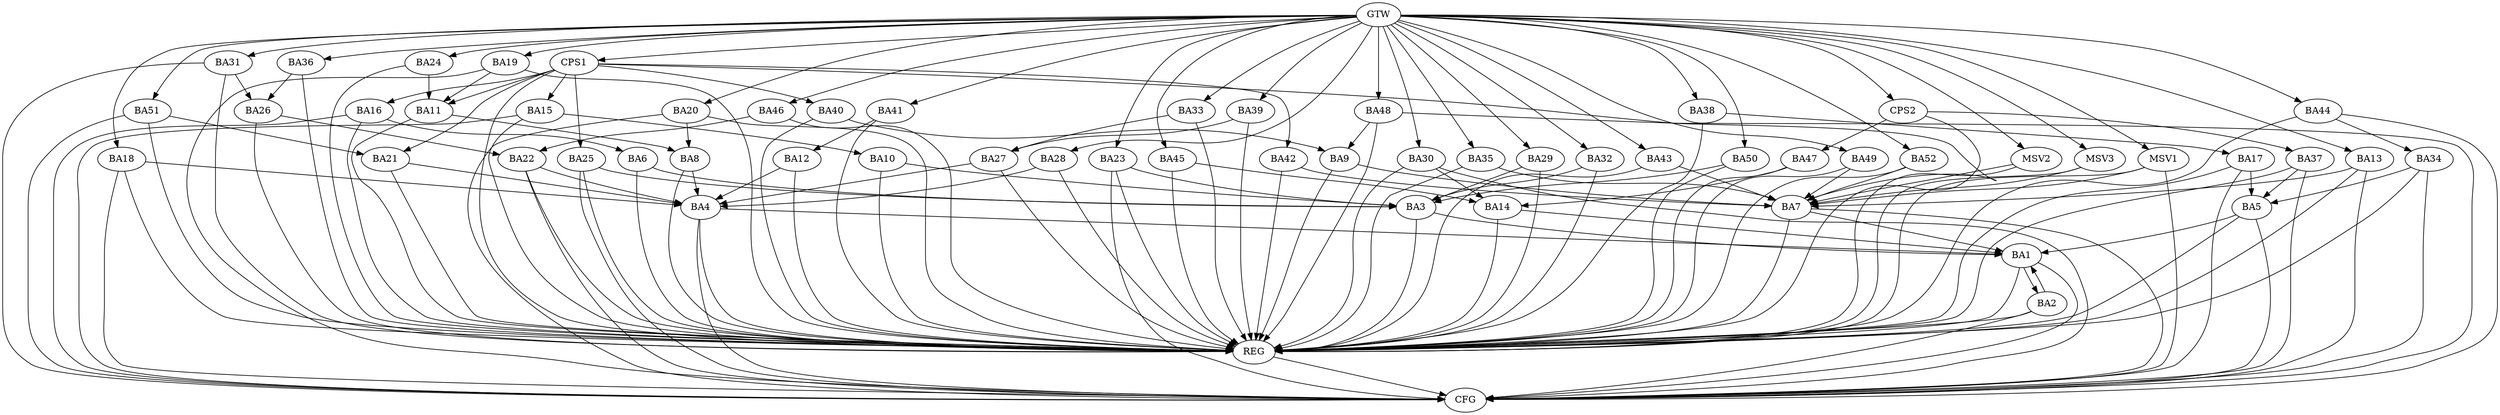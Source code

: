 strict digraph G {
  BA1 [ label="BA1" ];
  BA2 [ label="BA2" ];
  BA3 [ label="BA3" ];
  BA4 [ label="BA4" ];
  BA5 [ label="BA5" ];
  BA6 [ label="BA6" ];
  BA7 [ label="BA7" ];
  BA8 [ label="BA8" ];
  BA9 [ label="BA9" ];
  BA10 [ label="BA10" ];
  BA11 [ label="BA11" ];
  BA12 [ label="BA12" ];
  BA13 [ label="BA13" ];
  BA14 [ label="BA14" ];
  BA15 [ label="BA15" ];
  BA16 [ label="BA16" ];
  BA17 [ label="BA17" ];
  BA18 [ label="BA18" ];
  BA19 [ label="BA19" ];
  BA20 [ label="BA20" ];
  BA21 [ label="BA21" ];
  BA22 [ label="BA22" ];
  BA23 [ label="BA23" ];
  BA24 [ label="BA24" ];
  BA25 [ label="BA25" ];
  BA26 [ label="BA26" ];
  BA27 [ label="BA27" ];
  BA28 [ label="BA28" ];
  BA29 [ label="BA29" ];
  BA30 [ label="BA30" ];
  BA31 [ label="BA31" ];
  BA32 [ label="BA32" ];
  BA33 [ label="BA33" ];
  BA34 [ label="BA34" ];
  BA35 [ label="BA35" ];
  BA36 [ label="BA36" ];
  BA37 [ label="BA37" ];
  BA38 [ label="BA38" ];
  BA39 [ label="BA39" ];
  BA40 [ label="BA40" ];
  BA41 [ label="BA41" ];
  BA42 [ label="BA42" ];
  BA43 [ label="BA43" ];
  BA44 [ label="BA44" ];
  BA45 [ label="BA45" ];
  BA46 [ label="BA46" ];
  BA47 [ label="BA47" ];
  BA48 [ label="BA48" ];
  BA49 [ label="BA49" ];
  BA50 [ label="BA50" ];
  BA51 [ label="BA51" ];
  BA52 [ label="BA52" ];
  CPS1 [ label="CPS1" ];
  CPS2 [ label="CPS2" ];
  GTW [ label="GTW" ];
  REG [ label="REG" ];
  CFG [ label="CFG" ];
  MSV1 [ label="MSV1" ];
  MSV2 [ label="MSV2" ];
  MSV3 [ label="MSV3" ];
  BA1 -> BA2;
  BA2 -> BA1;
  BA3 -> BA1;
  BA4 -> BA1;
  BA5 -> BA1;
  BA6 -> BA3;
  BA7 -> BA1;
  BA8 -> BA4;
  BA9 -> BA7;
  BA10 -> BA3;
  BA11 -> BA8;
  BA12 -> BA4;
  BA13 -> BA7;
  BA14 -> BA1;
  BA15 -> BA10;
  BA16 -> BA6;
  BA17 -> BA5;
  BA18 -> BA4;
  BA19 -> BA11;
  BA20 -> BA8;
  BA21 -> BA4;
  BA22 -> BA4;
  BA23 -> BA3;
  BA24 -> BA11;
  BA25 -> BA3;
  BA26 -> BA22;
  BA27 -> BA4;
  BA28 -> BA4;
  BA29 -> BA3;
  BA30 -> BA14;
  BA31 -> BA26;
  BA32 -> BA3;
  BA33 -> BA27;
  BA34 -> BA5;
  BA35 -> BA7;
  BA36 -> BA26;
  BA37 -> BA5;
  BA38 -> BA17;
  BA39 -> BA27;
  BA40 -> BA9;
  BA41 -> BA12;
  BA42 -> BA7;
  BA43 -> BA7;
  BA44 -> BA34;
  BA45 -> BA14;
  BA46 -> BA22;
  BA47 -> BA14;
  BA48 -> BA9;
  BA49 -> BA7;
  BA50 -> BA3;
  BA51 -> BA21;
  BA52 -> BA7;
  CPS1 -> BA25;
  CPS1 -> BA16;
  CPS1 -> BA7;
  CPS1 -> BA15;
  CPS1 -> BA21;
  CPS1 -> BA11;
  CPS1 -> BA42;
  CPS1 -> BA40;
  CPS2 -> BA37;
  CPS2 -> BA47;
  GTW -> BA13;
  GTW -> BA18;
  GTW -> BA19;
  GTW -> BA20;
  GTW -> BA23;
  GTW -> BA24;
  GTW -> BA28;
  GTW -> BA29;
  GTW -> BA30;
  GTW -> BA31;
  GTW -> BA32;
  GTW -> BA33;
  GTW -> BA35;
  GTW -> BA36;
  GTW -> BA38;
  GTW -> BA39;
  GTW -> BA41;
  GTW -> BA43;
  GTW -> BA44;
  GTW -> BA45;
  GTW -> BA46;
  GTW -> BA48;
  GTW -> BA49;
  GTW -> BA50;
  GTW -> BA51;
  GTW -> BA52;
  GTW -> CPS1;
  GTW -> CPS2;
  BA1 -> REG;
  BA2 -> REG;
  BA3 -> REG;
  BA4 -> REG;
  BA5 -> REG;
  BA6 -> REG;
  BA7 -> REG;
  BA8 -> REG;
  BA9 -> REG;
  BA10 -> REG;
  BA11 -> REG;
  BA12 -> REG;
  BA13 -> REG;
  BA14 -> REG;
  BA15 -> REG;
  BA16 -> REG;
  BA17 -> REG;
  BA18 -> REG;
  BA19 -> REG;
  BA20 -> REG;
  BA21 -> REG;
  BA22 -> REG;
  BA23 -> REG;
  BA24 -> REG;
  BA25 -> REG;
  BA26 -> REG;
  BA27 -> REG;
  BA28 -> REG;
  BA29 -> REG;
  BA30 -> REG;
  BA31 -> REG;
  BA32 -> REG;
  BA33 -> REG;
  BA34 -> REG;
  BA35 -> REG;
  BA36 -> REG;
  BA37 -> REG;
  BA38 -> REG;
  BA39 -> REG;
  BA40 -> REG;
  BA41 -> REG;
  BA42 -> REG;
  BA43 -> REG;
  BA44 -> REG;
  BA45 -> REG;
  BA46 -> REG;
  BA47 -> REG;
  BA48 -> REG;
  BA49 -> REG;
  BA50 -> REG;
  BA51 -> REG;
  BA52 -> REG;
  CPS1 -> REG;
  CPS2 -> REG;
  BA5 -> CFG;
  BA30 -> CFG;
  BA34 -> CFG;
  BA19 -> CFG;
  BA1 -> CFG;
  BA13 -> CFG;
  BA44 -> CFG;
  BA17 -> CFG;
  BA16 -> CFG;
  BA18 -> CFG;
  BA48 -> CFG;
  BA15 -> CFG;
  BA2 -> CFG;
  BA20 -> CFG;
  BA25 -> CFG;
  BA37 -> CFG;
  BA4 -> CFG;
  BA7 -> CFG;
  BA23 -> CFG;
  BA22 -> CFG;
  BA31 -> CFG;
  BA51 -> CFG;
  REG -> CFG;
  MSV1 -> BA7;
  MSV2 -> BA7;
  MSV3 -> BA7;
  GTW -> MSV1;
  MSV1 -> REG;
  MSV1 -> CFG;
  GTW -> MSV2;
  MSV2 -> REG;
  GTW -> MSV3;
  MSV3 -> REG;
}
